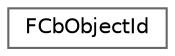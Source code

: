 digraph "Graphical Class Hierarchy"
{
 // INTERACTIVE_SVG=YES
 // LATEX_PDF_SIZE
  bgcolor="transparent";
  edge [fontname=Helvetica,fontsize=10,labelfontname=Helvetica,labelfontsize=10];
  node [fontname=Helvetica,fontsize=10,shape=box,height=0.2,width=0.4];
  rankdir="LR";
  Node0 [id="Node000000",label="FCbObjectId",height=0.2,width=0.4,color="grey40", fillcolor="white", style="filled",URL="$db/dea/classFCbObjectId.html",tooltip="An opaque 12-byte object identifier."];
}

